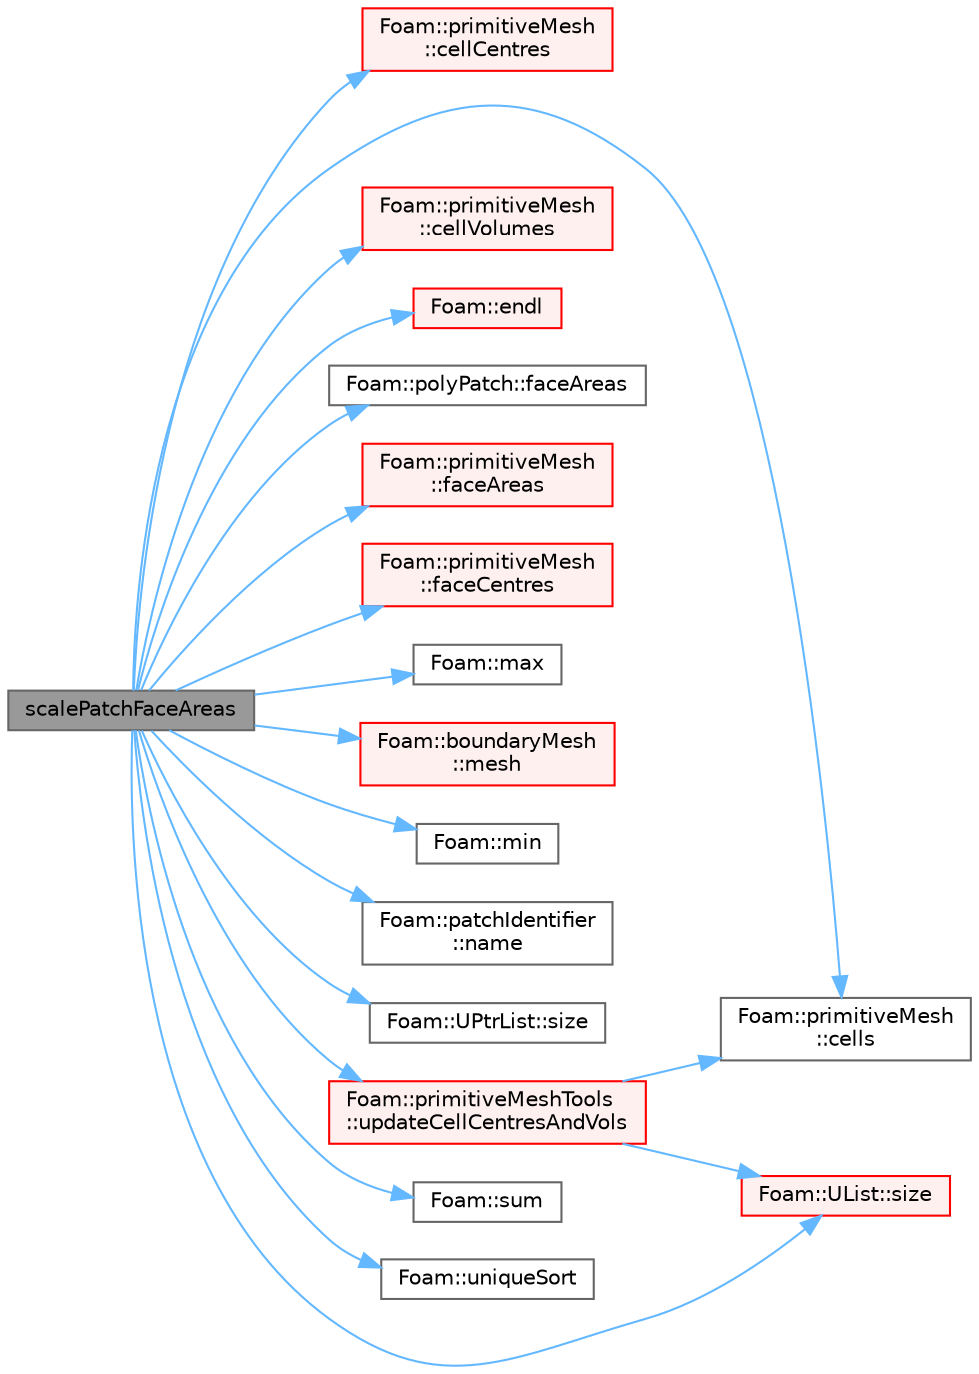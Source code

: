 digraph "scalePatchFaceAreas"
{
 // LATEX_PDF_SIZE
  bgcolor="transparent";
  edge [fontname=Helvetica,fontsize=10,labelfontname=Helvetica,labelfontsize=10];
  node [fontname=Helvetica,fontsize=10,shape=box,height=0.2,width=0.4];
  rankdir="LR";
  Node1 [id="Node000001",label="scalePatchFaceAreas",height=0.2,width=0.4,color="gray40", fillcolor="grey60", style="filled", fontcolor="black",tooltip=" "];
  Node1 -> Node2 [id="edge1_Node000001_Node000002",color="steelblue1",style="solid",tooltip=" "];
  Node2 [id="Node000002",label="Foam::primitiveMesh\l::cellCentres",height=0.2,width=0.4,color="red", fillcolor="#FFF0F0", style="filled",URL="$classFoam_1_1primitiveMesh.html#a7300aee2989c6ec70e39436816461902",tooltip=" "];
  Node1 -> Node4 [id="edge2_Node000001_Node000004",color="steelblue1",style="solid",tooltip=" "];
  Node4 [id="Node000004",label="Foam::primitiveMesh\l::cells",height=0.2,width=0.4,color="grey40", fillcolor="white", style="filled",URL="$classFoam_1_1primitiveMesh.html#af19bf800d725a623c7b1d0101d65e7d3",tooltip=" "];
  Node1 -> Node5 [id="edge3_Node000001_Node000005",color="steelblue1",style="solid",tooltip=" "];
  Node5 [id="Node000005",label="Foam::primitiveMesh\l::cellVolumes",height=0.2,width=0.4,color="red", fillcolor="#FFF0F0", style="filled",URL="$classFoam_1_1primitiveMesh.html#a443abc3c18bf138e5d927912791cecf7",tooltip=" "];
  Node1 -> Node6 [id="edge4_Node000001_Node000006",color="steelblue1",style="solid",tooltip=" "];
  Node6 [id="Node000006",label="Foam::endl",height=0.2,width=0.4,color="red", fillcolor="#FFF0F0", style="filled",URL="$namespaceFoam.html#a7d5eca45a323264dc5fe811500ebda47",tooltip=" "];
  Node1 -> Node10 [id="edge5_Node000001_Node000010",color="steelblue1",style="solid",tooltip=" "];
  Node10 [id="Node000010",label="Foam::polyPatch::faceAreas",height=0.2,width=0.4,color="grey40", fillcolor="white", style="filled",URL="$classFoam_1_1polyPatch.html#a129c714af51a28e963f5f445235715b9",tooltip=" "];
  Node1 -> Node11 [id="edge6_Node000001_Node000011",color="steelblue1",style="solid",tooltip=" "];
  Node11 [id="Node000011",label="Foam::primitiveMesh\l::faceAreas",height=0.2,width=0.4,color="red", fillcolor="#FFF0F0", style="filled",URL="$classFoam_1_1primitiveMesh.html#adefd042a02b5fa7ab8ab95063a631420",tooltip=" "];
  Node1 -> Node12 [id="edge7_Node000001_Node000012",color="steelblue1",style="solid",tooltip=" "];
  Node12 [id="Node000012",label="Foam::primitiveMesh\l::faceCentres",height=0.2,width=0.4,color="red", fillcolor="#FFF0F0", style="filled",URL="$classFoam_1_1primitiveMesh.html#a3319847c9ee813a5398d011b08de25a4",tooltip=" "];
  Node1 -> Node13 [id="edge8_Node000001_Node000013",color="steelblue1",style="solid",tooltip=" "];
  Node13 [id="Node000013",label="Foam::max",height=0.2,width=0.4,color="grey40", fillcolor="white", style="filled",URL="$namespaceFoam.html#a0e0c00c14acbabe88eec56a8b0fa2806",tooltip=" "];
  Node1 -> Node14 [id="edge9_Node000001_Node000014",color="steelblue1",style="solid",tooltip=" "];
  Node14 [id="Node000014",label="Foam::boundaryMesh\l::mesh",height=0.2,width=0.4,color="red", fillcolor="#FFF0F0", style="filled",URL="$classFoam_1_1boundaryMesh.html#aa3a3eb167052e351e67647a156f8a203",tooltip=" "];
  Node1 -> Node17 [id="edge10_Node000001_Node000017",color="steelblue1",style="solid",tooltip=" "];
  Node17 [id="Node000017",label="Foam::min",height=0.2,width=0.4,color="grey40", fillcolor="white", style="filled",URL="$namespaceFoam.html#a96b65441175bbfb9a869045dc05fb0b9",tooltip=" "];
  Node1 -> Node18 [id="edge11_Node000001_Node000018",color="steelblue1",style="solid",tooltip=" "];
  Node18 [id="Node000018",label="Foam::patchIdentifier\l::name",height=0.2,width=0.4,color="grey40", fillcolor="white", style="filled",URL="$classFoam_1_1patchIdentifier.html#a96ca9d9164d69ea066ae5bb92311119f",tooltip=" "];
  Node1 -> Node19 [id="edge12_Node000001_Node000019",color="steelblue1",style="solid",tooltip=" "];
  Node19 [id="Node000019",label="Foam::UPtrList::size",height=0.2,width=0.4,color="grey40", fillcolor="white", style="filled",URL="$classFoam_1_1UPtrList.html#a95603446b248fe1ecf5dc59bcc2eaff0",tooltip=" "];
  Node1 -> Node20 [id="edge13_Node000001_Node000020",color="steelblue1",style="solid",tooltip=" "];
  Node20 [id="Node000020",label="Foam::UList::size",height=0.2,width=0.4,color="red", fillcolor="#FFF0F0", style="filled",URL="$classFoam_1_1UList.html#ac1fc1d9dab324bb1b8452c7aa4813026",tooltip=" "];
  Node1 -> Node22 [id="edge14_Node000001_Node000022",color="steelblue1",style="solid",tooltip=" "];
  Node22 [id="Node000022",label="Foam::sum",height=0.2,width=0.4,color="grey40", fillcolor="white", style="filled",URL="$namespaceFoam.html#a2cd7d5e4cff6c81c1d5cb871bd572b18",tooltip=" "];
  Node1 -> Node23 [id="edge15_Node000001_Node000023",color="steelblue1",style="solid",tooltip=" "];
  Node23 [id="Node000023",label="Foam::uniqueSort",height=0.2,width=0.4,color="grey40", fillcolor="white", style="filled",URL="$namespaceFoam.html#a08c46d77967ff8ab6d04d5e2fe342275",tooltip=" "];
  Node1 -> Node24 [id="edge16_Node000001_Node000024",color="steelblue1",style="solid",tooltip=" "];
  Node24 [id="Node000024",label="Foam::primitiveMeshTools\l::updateCellCentresAndVols",height=0.2,width=0.4,color="red", fillcolor="#FFF0F0", style="filled",URL="$classFoam_1_1primitiveMeshTools.html#a533881e947f75ee9f8c66984d9a32a2b",tooltip=" "];
  Node24 -> Node4 [id="edge17_Node000024_Node000004",color="steelblue1",style="solid",tooltip=" "];
  Node24 -> Node20 [id="edge18_Node000024_Node000020",color="steelblue1",style="solid",tooltip=" "];
}
